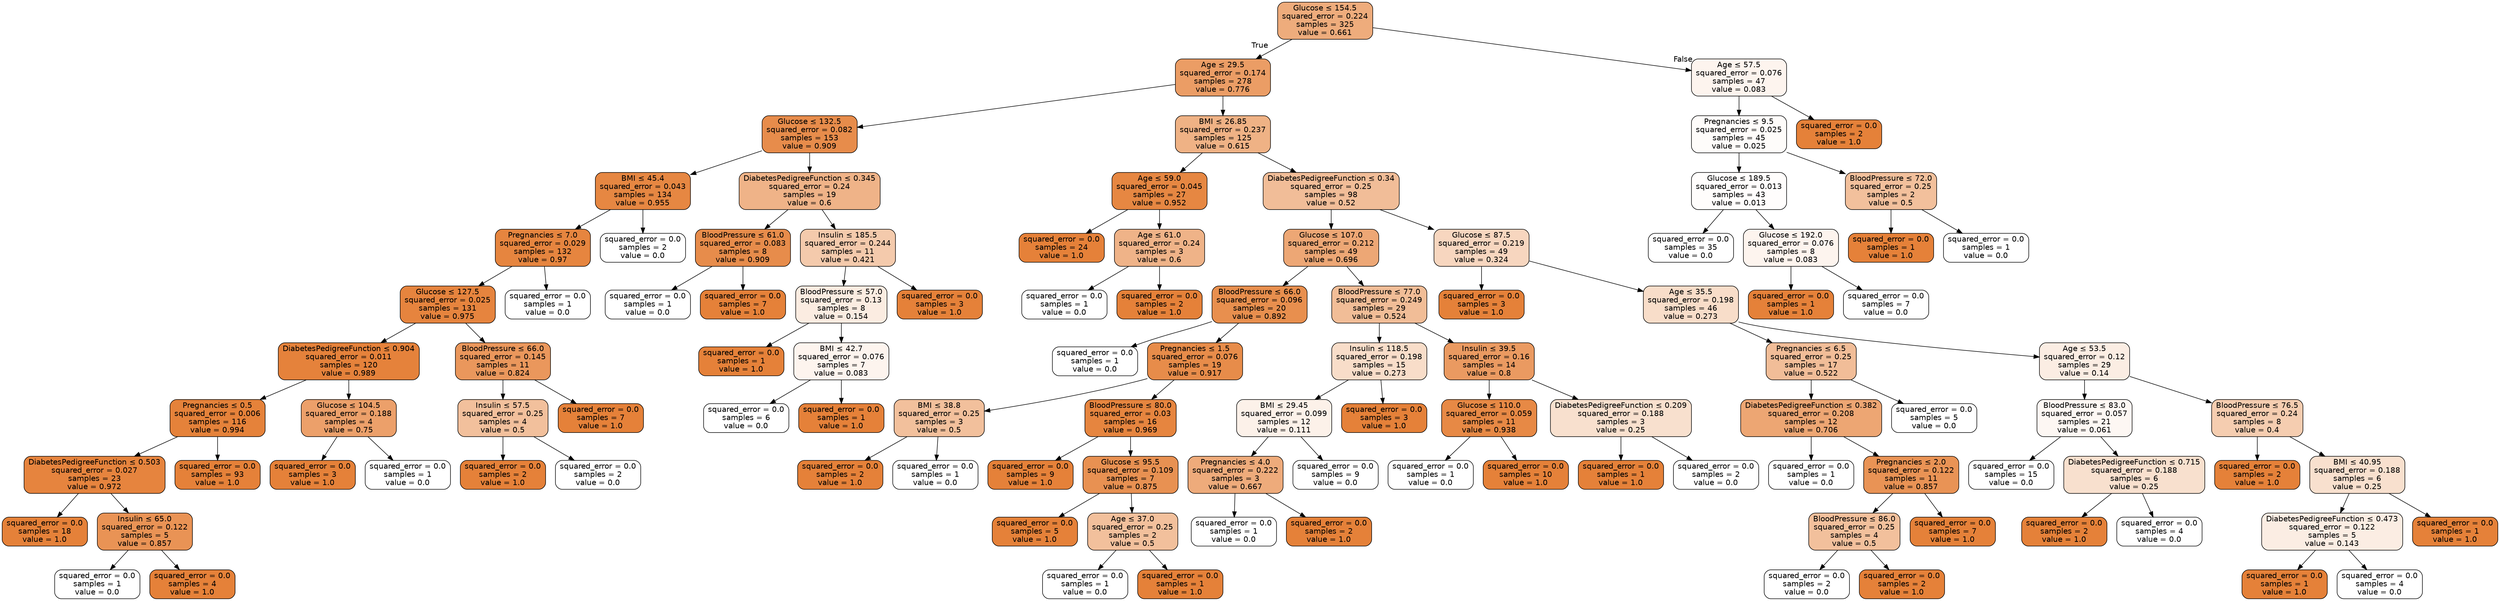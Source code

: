 digraph Tree {
node [shape=box, style="filled, rounded", color="black", fontname="helvetica"] ;
edge [fontname="helvetica"] ;
0 [label=<Glucose &le; 154.5<br/>squared_error = 0.224<br/>samples = 325<br/>value = 0.661>, fillcolor="#eeac7c"] ;
1 [label=<Age &le; 29.5<br/>squared_error = 0.174<br/>samples = 278<br/>value = 0.776>, fillcolor="#eb9d65"] ;
0 -> 1 [labeldistance=2.5, labelangle=45, headlabel="True"] ;
2 [label=<Glucose &le; 132.5<br/>squared_error = 0.082<br/>samples = 153<br/>value = 0.909>, fillcolor="#e78c4b"] ;
1 -> 2 ;
3 [label=<BMI &le; 45.4<br/>squared_error = 0.043<br/>samples = 134<br/>value = 0.955>, fillcolor="#e68742"] ;
2 -> 3 ;
4 [label=<Pregnancies &le; 7.0<br/>squared_error = 0.029<br/>samples = 132<br/>value = 0.97>, fillcolor="#e6853f"] ;
3 -> 4 ;
5 [label=<Glucose &le; 127.5<br/>squared_error = 0.025<br/>samples = 131<br/>value = 0.975>, fillcolor="#e6843e"] ;
4 -> 5 ;
6 [label=<DiabetesPedigreeFunction &le; 0.904<br/>squared_error = 0.011<br/>samples = 120<br/>value = 0.989>, fillcolor="#e5823b"] ;
5 -> 6 ;
7 [label=<Pregnancies &le; 0.5<br/>squared_error = 0.006<br/>samples = 116<br/>value = 0.994>, fillcolor="#e5823a"] ;
6 -> 7 ;
8 [label=<DiabetesPedigreeFunction &le; 0.503<br/>squared_error = 0.027<br/>samples = 23<br/>value = 0.972>, fillcolor="#e6843e"] ;
7 -> 8 ;
9 [label=<squared_error = 0.0<br/>samples = 18<br/>value = 1.0>, fillcolor="#e58139"] ;
8 -> 9 ;
10 [label=<Insulin &le; 65.0<br/>squared_error = 0.122<br/>samples = 5<br/>value = 0.857>, fillcolor="#e99355"] ;
8 -> 10 ;
11 [label=<squared_error = 0.0<br/>samples = 1<br/>value = 0.0>, fillcolor="#ffffff"] ;
10 -> 11 ;
12 [label=<squared_error = 0.0<br/>samples = 4<br/>value = 1.0>, fillcolor="#e58139"] ;
10 -> 12 ;
13 [label=<squared_error = 0.0<br/>samples = 93<br/>value = 1.0>, fillcolor="#e58139"] ;
7 -> 13 ;
14 [label=<Glucose &le; 104.5<br/>squared_error = 0.188<br/>samples = 4<br/>value = 0.75>, fillcolor="#eca06a"] ;
6 -> 14 ;
15 [label=<squared_error = 0.0<br/>samples = 3<br/>value = 1.0>, fillcolor="#e58139"] ;
14 -> 15 ;
16 [label=<squared_error = 0.0<br/>samples = 1<br/>value = 0.0>, fillcolor="#ffffff"] ;
14 -> 16 ;
17 [label=<BloodPressure &le; 66.0<br/>squared_error = 0.145<br/>samples = 11<br/>value = 0.824>, fillcolor="#ea975c"] ;
5 -> 17 ;
18 [label=<Insulin &le; 57.5<br/>squared_error = 0.25<br/>samples = 4<br/>value = 0.5>, fillcolor="#f2c09c"] ;
17 -> 18 ;
19 [label=<squared_error = 0.0<br/>samples = 2<br/>value = 1.0>, fillcolor="#e58139"] ;
18 -> 19 ;
20 [label=<squared_error = 0.0<br/>samples = 2<br/>value = 0.0>, fillcolor="#ffffff"] ;
18 -> 20 ;
21 [label=<squared_error = 0.0<br/>samples = 7<br/>value = 1.0>, fillcolor="#e58139"] ;
17 -> 21 ;
22 [label=<squared_error = 0.0<br/>samples = 1<br/>value = 0.0>, fillcolor="#ffffff"] ;
4 -> 22 ;
23 [label=<squared_error = 0.0<br/>samples = 2<br/>value = 0.0>, fillcolor="#ffffff"] ;
3 -> 23 ;
24 [label=<DiabetesPedigreeFunction &le; 0.345<br/>squared_error = 0.24<br/>samples = 19<br/>value = 0.6>, fillcolor="#efb388"] ;
2 -> 24 ;
25 [label=<BloodPressure &le; 61.0<br/>squared_error = 0.083<br/>samples = 8<br/>value = 0.909>, fillcolor="#e78c4b"] ;
24 -> 25 ;
26 [label=<squared_error = 0.0<br/>samples = 1<br/>value = 0.0>, fillcolor="#ffffff"] ;
25 -> 26 ;
27 [label=<squared_error = 0.0<br/>samples = 7<br/>value = 1.0>, fillcolor="#e58139"] ;
25 -> 27 ;
28 [label=<Insulin &le; 185.5<br/>squared_error = 0.244<br/>samples = 11<br/>value = 0.421>, fillcolor="#f4caac"] ;
24 -> 28 ;
29 [label=<BloodPressure &le; 57.0<br/>squared_error = 0.13<br/>samples = 8<br/>value = 0.154>, fillcolor="#fbece1"] ;
28 -> 29 ;
30 [label=<squared_error = 0.0<br/>samples = 1<br/>value = 1.0>, fillcolor="#e58139"] ;
29 -> 30 ;
31 [label=<BMI &le; 42.7<br/>squared_error = 0.076<br/>samples = 7<br/>value = 0.083>, fillcolor="#fdf4ee"] ;
29 -> 31 ;
32 [label=<squared_error = 0.0<br/>samples = 6<br/>value = 0.0>, fillcolor="#ffffff"] ;
31 -> 32 ;
33 [label=<squared_error = 0.0<br/>samples = 1<br/>value = 1.0>, fillcolor="#e58139"] ;
31 -> 33 ;
34 [label=<squared_error = 0.0<br/>samples = 3<br/>value = 1.0>, fillcolor="#e58139"] ;
28 -> 34 ;
35 [label=<BMI &le; 26.85<br/>squared_error = 0.237<br/>samples = 125<br/>value = 0.615>, fillcolor="#efb285"] ;
1 -> 35 ;
36 [label=<Age &le; 59.0<br/>squared_error = 0.045<br/>samples = 27<br/>value = 0.952>, fillcolor="#e68742"] ;
35 -> 36 ;
37 [label=<squared_error = 0.0<br/>samples = 24<br/>value = 1.0>, fillcolor="#e58139"] ;
36 -> 37 ;
38 [label=<Age &le; 61.0<br/>squared_error = 0.24<br/>samples = 3<br/>value = 0.6>, fillcolor="#efb388"] ;
36 -> 38 ;
39 [label=<squared_error = 0.0<br/>samples = 1<br/>value = 0.0>, fillcolor="#ffffff"] ;
38 -> 39 ;
40 [label=<squared_error = 0.0<br/>samples = 2<br/>value = 1.0>, fillcolor="#e58139"] ;
38 -> 40 ;
41 [label=<DiabetesPedigreeFunction &le; 0.34<br/>squared_error = 0.25<br/>samples = 98<br/>value = 0.52>, fillcolor="#f1bd98"] ;
35 -> 41 ;
42 [label=<Glucose &le; 107.0<br/>squared_error = 0.212<br/>samples = 49<br/>value = 0.696>, fillcolor="#eda775"] ;
41 -> 42 ;
43 [label=<BloodPressure &le; 66.0<br/>squared_error = 0.096<br/>samples = 20<br/>value = 0.892>, fillcolor="#e88f4e"] ;
42 -> 43 ;
44 [label=<squared_error = 0.0<br/>samples = 1<br/>value = 0.0>, fillcolor="#ffffff"] ;
43 -> 44 ;
45 [label=<Pregnancies &le; 1.5<br/>squared_error = 0.076<br/>samples = 19<br/>value = 0.917>, fillcolor="#e78c4a"] ;
43 -> 45 ;
46 [label=<BMI &le; 38.8<br/>squared_error = 0.25<br/>samples = 3<br/>value = 0.5>, fillcolor="#f2c09c"] ;
45 -> 46 ;
47 [label=<squared_error = 0.0<br/>samples = 2<br/>value = 1.0>, fillcolor="#e58139"] ;
46 -> 47 ;
48 [label=<squared_error = 0.0<br/>samples = 1<br/>value = 0.0>, fillcolor="#ffffff"] ;
46 -> 48 ;
49 [label=<BloodPressure &le; 80.0<br/>squared_error = 0.03<br/>samples = 16<br/>value = 0.969>, fillcolor="#e6853f"] ;
45 -> 49 ;
50 [label=<squared_error = 0.0<br/>samples = 9<br/>value = 1.0>, fillcolor="#e58139"] ;
49 -> 50 ;
51 [label=<Glucose &le; 95.5<br/>squared_error = 0.109<br/>samples = 7<br/>value = 0.875>, fillcolor="#e89152"] ;
49 -> 51 ;
52 [label=<squared_error = 0.0<br/>samples = 5<br/>value = 1.0>, fillcolor="#e58139"] ;
51 -> 52 ;
53 [label=<Age &le; 37.0<br/>squared_error = 0.25<br/>samples = 2<br/>value = 0.5>, fillcolor="#f2c09c"] ;
51 -> 53 ;
54 [label=<squared_error = 0.0<br/>samples = 1<br/>value = 0.0>, fillcolor="#ffffff"] ;
53 -> 54 ;
55 [label=<squared_error = 0.0<br/>samples = 1<br/>value = 1.0>, fillcolor="#e58139"] ;
53 -> 55 ;
56 [label=<BloodPressure &le; 77.0<br/>squared_error = 0.249<br/>samples = 29<br/>value = 0.524>, fillcolor="#f1bd97"] ;
42 -> 56 ;
57 [label=<Insulin &le; 118.5<br/>squared_error = 0.198<br/>samples = 15<br/>value = 0.273>, fillcolor="#f8ddc9"] ;
56 -> 57 ;
58 [label=<BMI &le; 29.45<br/>squared_error = 0.099<br/>samples = 12<br/>value = 0.111>, fillcolor="#fcf1e9"] ;
57 -> 58 ;
59 [label=<Pregnancies &le; 4.0<br/>squared_error = 0.222<br/>samples = 3<br/>value = 0.667>, fillcolor="#eeab7b"] ;
58 -> 59 ;
60 [label=<squared_error = 0.0<br/>samples = 1<br/>value = 0.0>, fillcolor="#ffffff"] ;
59 -> 60 ;
61 [label=<squared_error = 0.0<br/>samples = 2<br/>value = 1.0>, fillcolor="#e58139"] ;
59 -> 61 ;
62 [label=<squared_error = 0.0<br/>samples = 9<br/>value = 0.0>, fillcolor="#ffffff"] ;
58 -> 62 ;
63 [label=<squared_error = 0.0<br/>samples = 3<br/>value = 1.0>, fillcolor="#e58139"] ;
57 -> 63 ;
64 [label=<Insulin &le; 39.5<br/>squared_error = 0.16<br/>samples = 14<br/>value = 0.8>, fillcolor="#ea9a61"] ;
56 -> 64 ;
65 [label=<Glucose &le; 110.0<br/>squared_error = 0.059<br/>samples = 11<br/>value = 0.938>, fillcolor="#e78945"] ;
64 -> 65 ;
66 [label=<squared_error = 0.0<br/>samples = 1<br/>value = 0.0>, fillcolor="#ffffff"] ;
65 -> 66 ;
67 [label=<squared_error = 0.0<br/>samples = 10<br/>value = 1.0>, fillcolor="#e58139"] ;
65 -> 67 ;
68 [label=<DiabetesPedigreeFunction &le; 0.209<br/>squared_error = 0.188<br/>samples = 3<br/>value = 0.25>, fillcolor="#f8e0ce"] ;
64 -> 68 ;
69 [label=<squared_error = 0.0<br/>samples = 1<br/>value = 1.0>, fillcolor="#e58139"] ;
68 -> 69 ;
70 [label=<squared_error = 0.0<br/>samples = 2<br/>value = 0.0>, fillcolor="#ffffff"] ;
68 -> 70 ;
71 [label=<Glucose &le; 87.5<br/>squared_error = 0.219<br/>samples = 49<br/>value = 0.324>, fillcolor="#f7d6bf"] ;
41 -> 71 ;
72 [label=<squared_error = 0.0<br/>samples = 3<br/>value = 1.0>, fillcolor="#e58139"] ;
71 -> 72 ;
73 [label=<Age &le; 35.5<br/>squared_error = 0.198<br/>samples = 46<br/>value = 0.273>, fillcolor="#f8ddc9"] ;
71 -> 73 ;
74 [label=<Pregnancies &le; 6.5<br/>squared_error = 0.25<br/>samples = 17<br/>value = 0.522>, fillcolor="#f1bd98"] ;
73 -> 74 ;
75 [label=<DiabetesPedigreeFunction &le; 0.382<br/>squared_error = 0.208<br/>samples = 12<br/>value = 0.706>, fillcolor="#eda673"] ;
74 -> 75 ;
76 [label=<squared_error = 0.0<br/>samples = 1<br/>value = 0.0>, fillcolor="#ffffff"] ;
75 -> 76 ;
77 [label=<Pregnancies &le; 2.0<br/>squared_error = 0.122<br/>samples = 11<br/>value = 0.857>, fillcolor="#e99355"] ;
75 -> 77 ;
78 [label=<BloodPressure &le; 86.0<br/>squared_error = 0.25<br/>samples = 4<br/>value = 0.5>, fillcolor="#f2c09c"] ;
77 -> 78 ;
79 [label=<squared_error = 0.0<br/>samples = 2<br/>value = 0.0>, fillcolor="#ffffff"] ;
78 -> 79 ;
80 [label=<squared_error = 0.0<br/>samples = 2<br/>value = 1.0>, fillcolor="#e58139"] ;
78 -> 80 ;
81 [label=<squared_error = 0.0<br/>samples = 7<br/>value = 1.0>, fillcolor="#e58139"] ;
77 -> 81 ;
82 [label=<squared_error = 0.0<br/>samples = 5<br/>value = 0.0>, fillcolor="#ffffff"] ;
74 -> 82 ;
83 [label=<Age &le; 53.5<br/>squared_error = 0.12<br/>samples = 29<br/>value = 0.14>, fillcolor="#fbede3"] ;
73 -> 83 ;
84 [label=<BloodPressure &le; 83.0<br/>squared_error = 0.057<br/>samples = 21<br/>value = 0.061>, fillcolor="#fdf7f3"] ;
83 -> 84 ;
85 [label=<squared_error = 0.0<br/>samples = 15<br/>value = 0.0>, fillcolor="#ffffff"] ;
84 -> 85 ;
86 [label=<DiabetesPedigreeFunction &le; 0.715<br/>squared_error = 0.188<br/>samples = 6<br/>value = 0.25>, fillcolor="#f8e0ce"] ;
84 -> 86 ;
87 [label=<squared_error = 0.0<br/>samples = 2<br/>value = 1.0>, fillcolor="#e58139"] ;
86 -> 87 ;
88 [label=<squared_error = 0.0<br/>samples = 4<br/>value = 0.0>, fillcolor="#ffffff"] ;
86 -> 88 ;
89 [label=<BloodPressure &le; 76.5<br/>squared_error = 0.24<br/>samples = 8<br/>value = 0.4>, fillcolor="#f5cdb0"] ;
83 -> 89 ;
90 [label=<squared_error = 0.0<br/>samples = 2<br/>value = 1.0>, fillcolor="#e58139"] ;
89 -> 90 ;
91 [label=<BMI &le; 40.95<br/>squared_error = 0.188<br/>samples = 6<br/>value = 0.25>, fillcolor="#f8e0ce"] ;
89 -> 91 ;
92 [label=<DiabetesPedigreeFunction &le; 0.473<br/>squared_error = 0.122<br/>samples = 5<br/>value = 0.143>, fillcolor="#fbede3"] ;
91 -> 92 ;
93 [label=<squared_error = 0.0<br/>samples = 1<br/>value = 1.0>, fillcolor="#e58139"] ;
92 -> 93 ;
94 [label=<squared_error = 0.0<br/>samples = 4<br/>value = 0.0>, fillcolor="#ffffff"] ;
92 -> 94 ;
95 [label=<squared_error = 0.0<br/>samples = 1<br/>value = 1.0>, fillcolor="#e58139"] ;
91 -> 95 ;
96 [label=<Age &le; 57.5<br/>squared_error = 0.076<br/>samples = 47<br/>value = 0.083>, fillcolor="#fdf4ee"] ;
0 -> 96 [labeldistance=2.5, labelangle=-45, headlabel="False"] ;
97 [label=<Pregnancies &le; 9.5<br/>squared_error = 0.025<br/>samples = 45<br/>value = 0.025>, fillcolor="#fefcfa"] ;
96 -> 97 ;
98 [label=<Glucose &le; 189.5<br/>squared_error = 0.013<br/>samples = 43<br/>value = 0.013>, fillcolor="#fffdfc"] ;
97 -> 98 ;
99 [label=<squared_error = 0.0<br/>samples = 35<br/>value = 0.0>, fillcolor="#ffffff"] ;
98 -> 99 ;
100 [label=<Glucose &le; 192.0<br/>squared_error = 0.076<br/>samples = 8<br/>value = 0.083>, fillcolor="#fdf4ee"] ;
98 -> 100 ;
101 [label=<squared_error = 0.0<br/>samples = 1<br/>value = 1.0>, fillcolor="#e58139"] ;
100 -> 101 ;
102 [label=<squared_error = 0.0<br/>samples = 7<br/>value = 0.0>, fillcolor="#ffffff"] ;
100 -> 102 ;
103 [label=<BloodPressure &le; 72.0<br/>squared_error = 0.25<br/>samples = 2<br/>value = 0.5>, fillcolor="#f2c09c"] ;
97 -> 103 ;
104 [label=<squared_error = 0.0<br/>samples = 1<br/>value = 1.0>, fillcolor="#e58139"] ;
103 -> 104 ;
105 [label=<squared_error = 0.0<br/>samples = 1<br/>value = 0.0>, fillcolor="#ffffff"] ;
103 -> 105 ;
106 [label=<squared_error = 0.0<br/>samples = 2<br/>value = 1.0>, fillcolor="#e58139"] ;
96 -> 106 ;
}